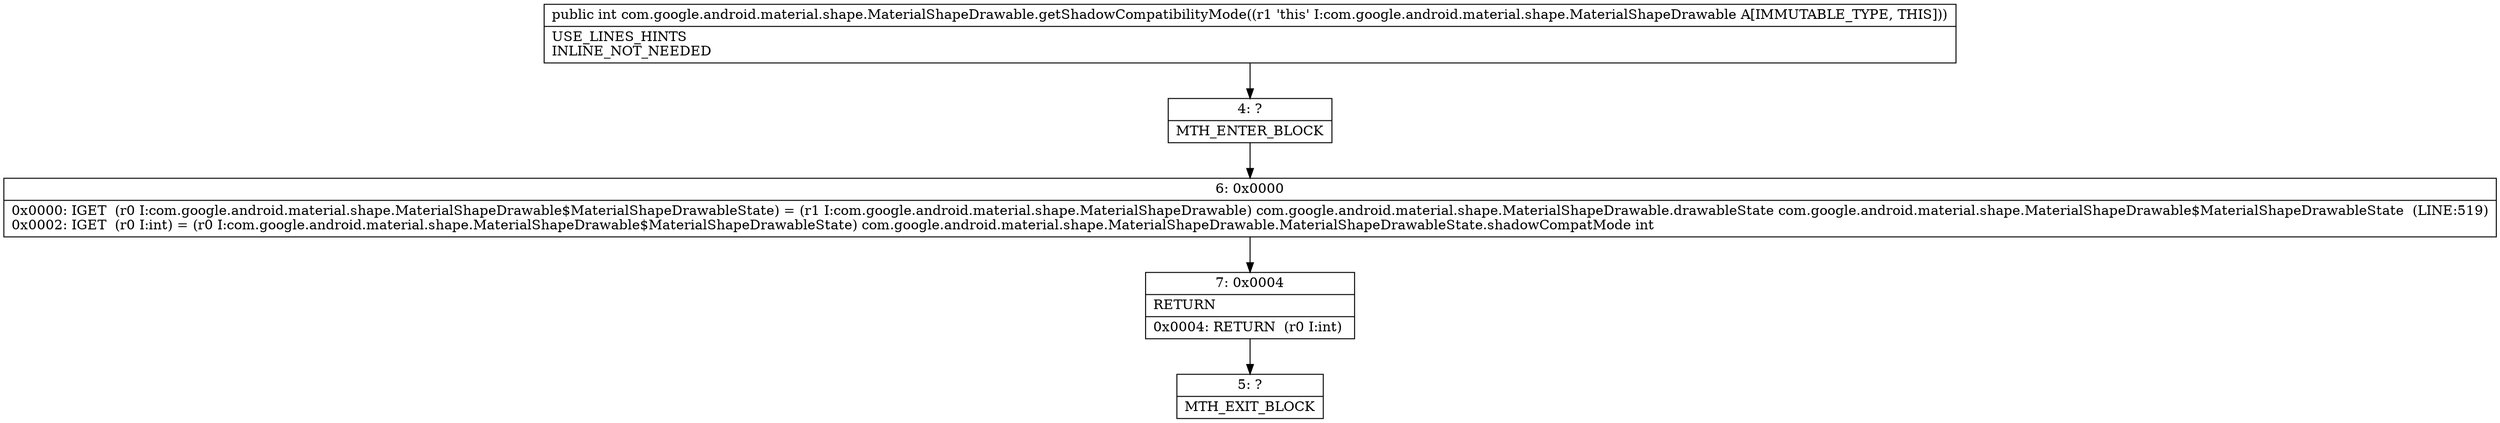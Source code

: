 digraph "CFG forcom.google.android.material.shape.MaterialShapeDrawable.getShadowCompatibilityMode()I" {
Node_4 [shape=record,label="{4\:\ ?|MTH_ENTER_BLOCK\l}"];
Node_6 [shape=record,label="{6\:\ 0x0000|0x0000: IGET  (r0 I:com.google.android.material.shape.MaterialShapeDrawable$MaterialShapeDrawableState) = (r1 I:com.google.android.material.shape.MaterialShapeDrawable) com.google.android.material.shape.MaterialShapeDrawable.drawableState com.google.android.material.shape.MaterialShapeDrawable$MaterialShapeDrawableState  (LINE:519)\l0x0002: IGET  (r0 I:int) = (r0 I:com.google.android.material.shape.MaterialShapeDrawable$MaterialShapeDrawableState) com.google.android.material.shape.MaterialShapeDrawable.MaterialShapeDrawableState.shadowCompatMode int \l}"];
Node_7 [shape=record,label="{7\:\ 0x0004|RETURN\l|0x0004: RETURN  (r0 I:int) \l}"];
Node_5 [shape=record,label="{5\:\ ?|MTH_EXIT_BLOCK\l}"];
MethodNode[shape=record,label="{public int com.google.android.material.shape.MaterialShapeDrawable.getShadowCompatibilityMode((r1 'this' I:com.google.android.material.shape.MaterialShapeDrawable A[IMMUTABLE_TYPE, THIS]))  | USE_LINES_HINTS\lINLINE_NOT_NEEDED\l}"];
MethodNode -> Node_4;Node_4 -> Node_6;
Node_6 -> Node_7;
Node_7 -> Node_5;
}

